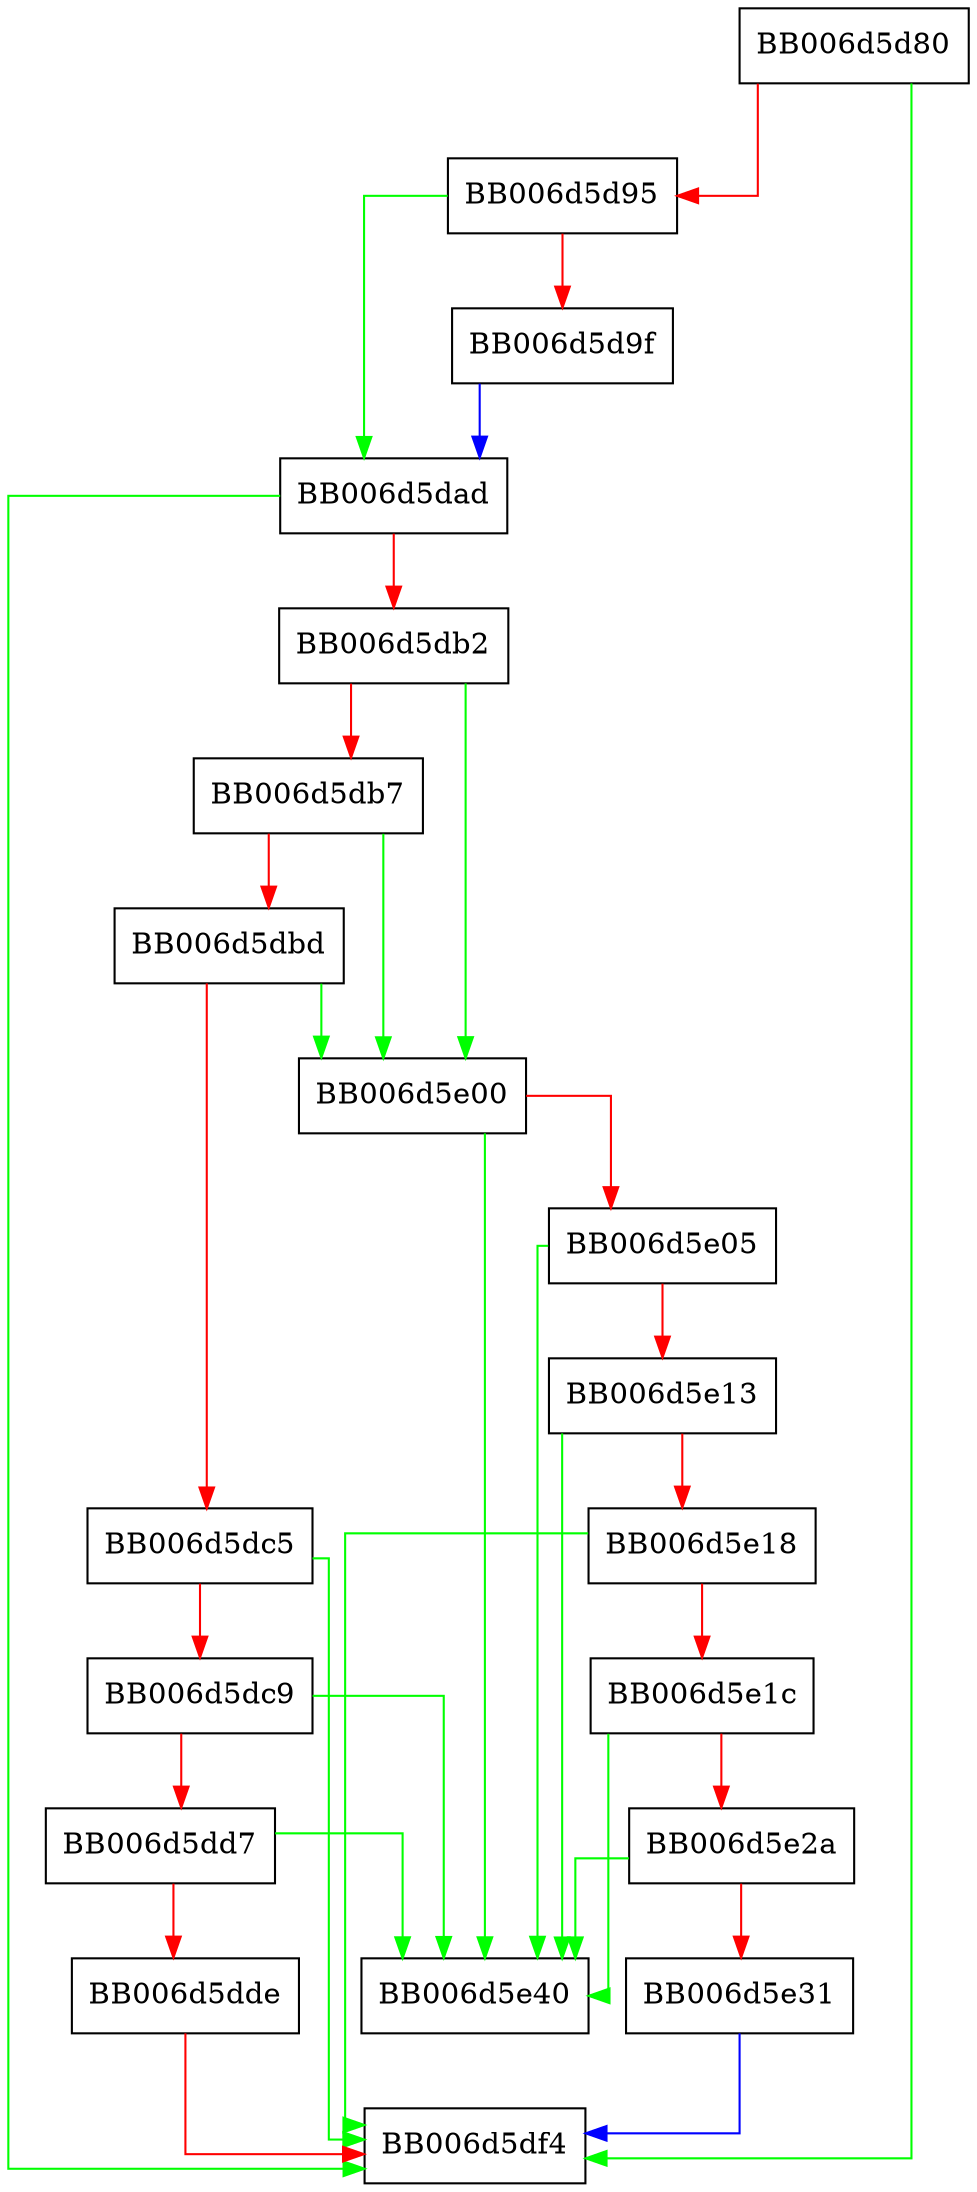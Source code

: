 digraph ecx_match {
  node [shape="box"];
  graph [splines=ortho];
  BB006d5d80 -> BB006d5df4 [color="green"];
  BB006d5d80 -> BB006d5d95 [color="red"];
  BB006d5d95 -> BB006d5dad [color="green"];
  BB006d5d95 -> BB006d5d9f [color="red"];
  BB006d5d9f -> BB006d5dad [color="blue"];
  BB006d5dad -> BB006d5df4 [color="green"];
  BB006d5dad -> BB006d5db2 [color="red"];
  BB006d5db2 -> BB006d5e00 [color="green"];
  BB006d5db2 -> BB006d5db7 [color="red"];
  BB006d5db7 -> BB006d5e00 [color="green"];
  BB006d5db7 -> BB006d5dbd [color="red"];
  BB006d5dbd -> BB006d5e00 [color="green"];
  BB006d5dbd -> BB006d5dc5 [color="red"];
  BB006d5dc5 -> BB006d5df4 [color="green"];
  BB006d5dc5 -> BB006d5dc9 [color="red"];
  BB006d5dc9 -> BB006d5e40 [color="green"];
  BB006d5dc9 -> BB006d5dd7 [color="red"];
  BB006d5dd7 -> BB006d5e40 [color="green"];
  BB006d5dd7 -> BB006d5dde [color="red"];
  BB006d5dde -> BB006d5df4 [color="red"];
  BB006d5e00 -> BB006d5e40 [color="green"];
  BB006d5e00 -> BB006d5e05 [color="red"];
  BB006d5e05 -> BB006d5e40 [color="green"];
  BB006d5e05 -> BB006d5e13 [color="red"];
  BB006d5e13 -> BB006d5e40 [color="green"];
  BB006d5e13 -> BB006d5e18 [color="red"];
  BB006d5e18 -> BB006d5df4 [color="green"];
  BB006d5e18 -> BB006d5e1c [color="red"];
  BB006d5e1c -> BB006d5e40 [color="green"];
  BB006d5e1c -> BB006d5e2a [color="red"];
  BB006d5e2a -> BB006d5e40 [color="green"];
  BB006d5e2a -> BB006d5e31 [color="red"];
  BB006d5e31 -> BB006d5df4 [color="blue"];
}